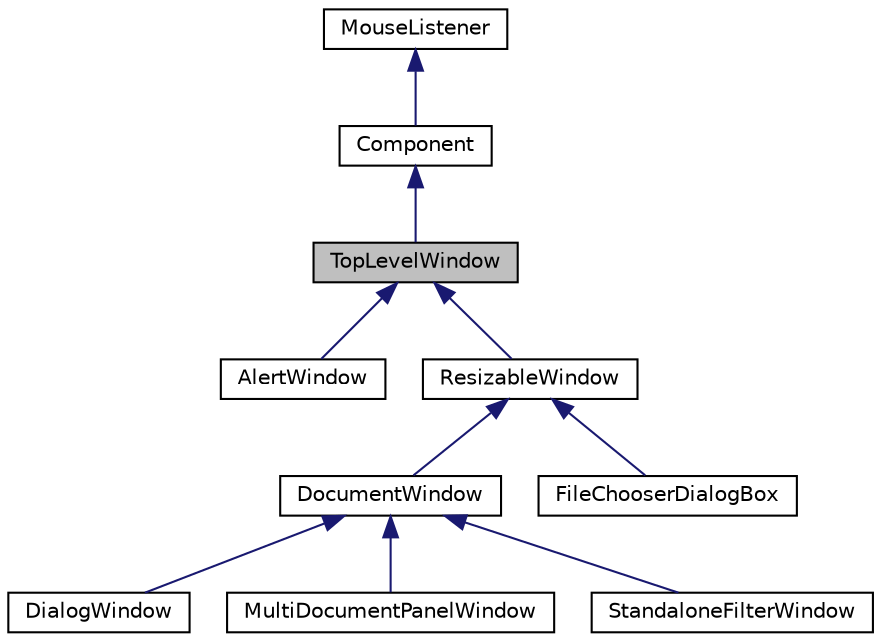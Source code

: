 digraph "TopLevelWindow"
{
  bgcolor="transparent";
  edge [fontname="Helvetica",fontsize="10",labelfontname="Helvetica",labelfontsize="10"];
  node [fontname="Helvetica",fontsize="10",shape=record];
  Node0 [label="TopLevelWindow",height=0.2,width=0.4,color="black", fillcolor="grey75", style="filled", fontcolor="black"];
  Node1 -> Node0 [dir="back",color="midnightblue",fontsize="10",style="solid",fontname="Helvetica"];
  Node1 [label="Component",height=0.2,width=0.4,color="black",URL="$classComponent.html",tooltip="The base class for all JUCE user-interface objects. "];
  Node2 -> Node1 [dir="back",color="midnightblue",fontsize="10",style="solid",fontname="Helvetica"];
  Node2 [label="MouseListener",height=0.2,width=0.4,color="black",URL="$classMouseListener.html",tooltip="A MouseListener can be registered with a component to receive callbacks about mouse events that happe..."];
  Node0 -> Node3 [dir="back",color="midnightblue",fontsize="10",style="solid",fontname="Helvetica"];
  Node3 [label="AlertWindow",height=0.2,width=0.4,color="black",URL="$classAlertWindow.html",tooltip="A window that displays a message and has buttons for the user to react to it. "];
  Node0 -> Node4 [dir="back",color="midnightblue",fontsize="10",style="solid",fontname="Helvetica"];
  Node4 [label="ResizableWindow",height=0.2,width=0.4,color="black",URL="$classResizableWindow.html",tooltip="A base class for top-level windows that can be dragged around and resized. "];
  Node4 -> Node5 [dir="back",color="midnightblue",fontsize="10",style="solid",fontname="Helvetica"];
  Node5 [label="DocumentWindow",height=0.2,width=0.4,color="black",URL="$classDocumentWindow.html",tooltip="A resizable window with a title bar and maximise, minimise and close buttons. "];
  Node5 -> Node6 [dir="back",color="midnightblue",fontsize="10",style="solid",fontname="Helvetica"];
  Node6 [label="DialogWindow",height=0.2,width=0.4,color="black",URL="$classDialogWindow.html",tooltip="A dialog-box style window. "];
  Node5 -> Node7 [dir="back",color="midnightblue",fontsize="10",style="solid",fontname="Helvetica"];
  Node7 [label="MultiDocumentPanelWindow",height=0.2,width=0.4,color="black",URL="$classMultiDocumentPanelWindow.html",tooltip="This is a derivative of DocumentWindow that is used inside a MultiDocumentPanel component. "];
  Node5 -> Node8 [dir="back",color="midnightblue",fontsize="10",style="solid",fontname="Helvetica"];
  Node8 [label="StandaloneFilterWindow",height=0.2,width=0.4,color="black",URL="$classStandaloneFilterWindow.html",tooltip="A class that can be used to run a simple standalone application containing your filter. "];
  Node4 -> Node9 [dir="back",color="midnightblue",fontsize="10",style="solid",fontname="Helvetica"];
  Node9 [label="FileChooserDialogBox",height=0.2,width=0.4,color="black",URL="$classFileChooserDialogBox.html",tooltip="A file open/save dialog box. "];
}
